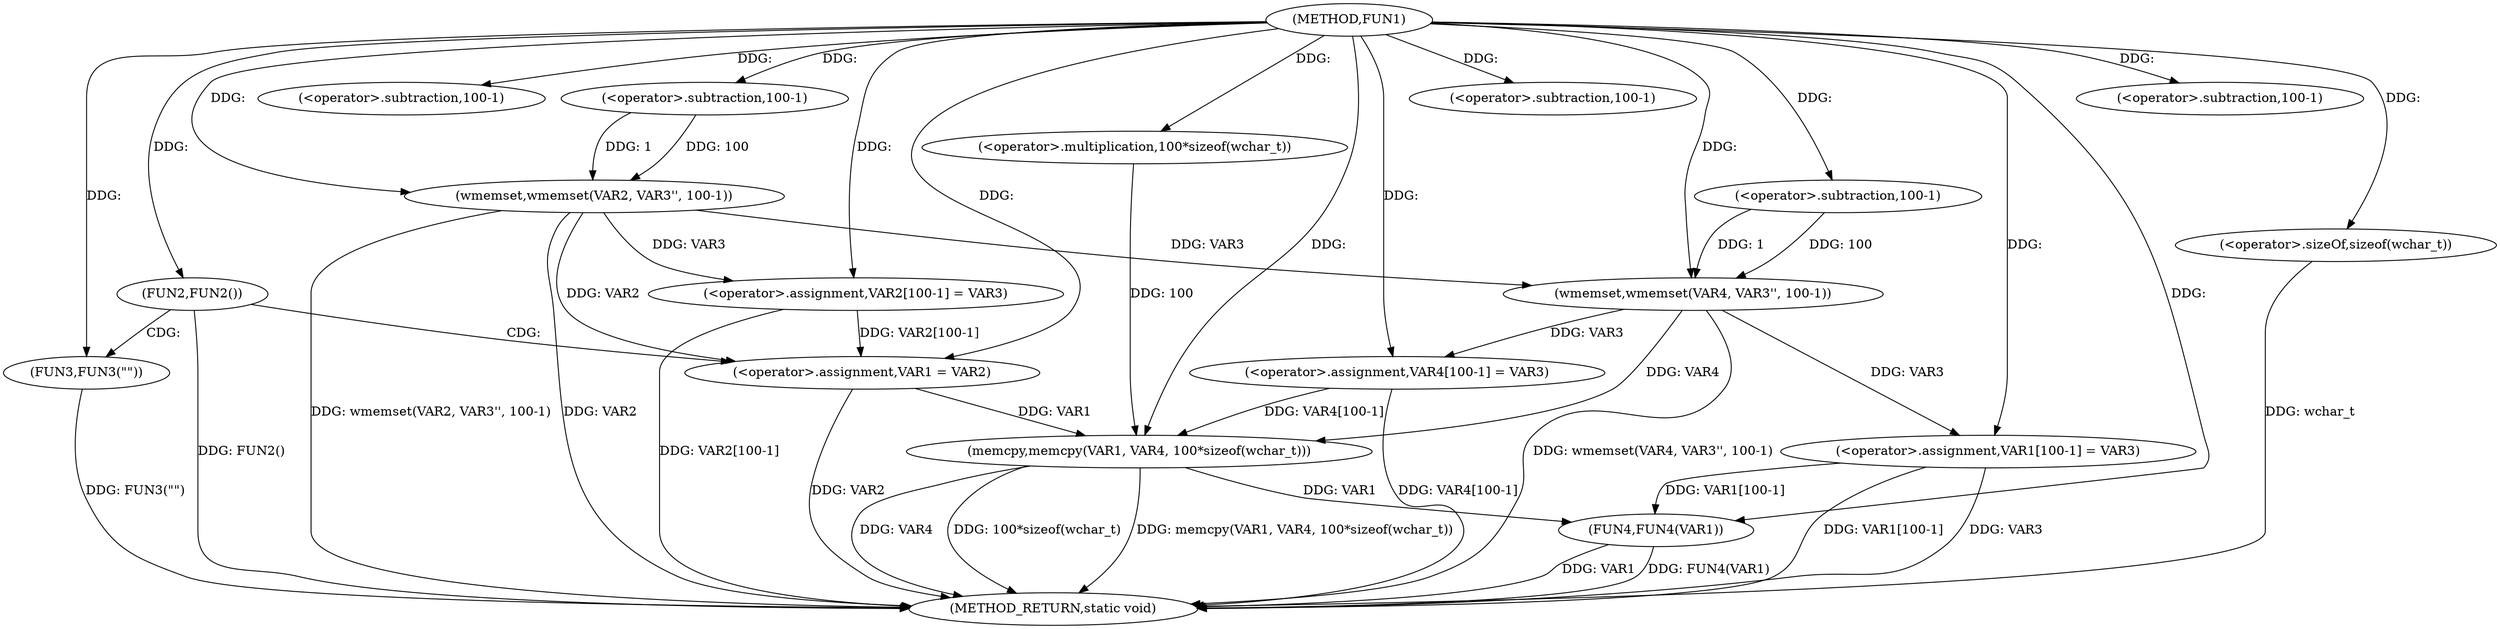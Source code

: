 digraph FUN1 {  
"1000100" [label = "(METHOD,FUN1)" ]
"1000158" [label = "(METHOD_RETURN,static void)" ]
"1000104" [label = "(wmemset,wmemset(VAR2, VAR3'', 100-1))" ]
"1000107" [label = "(<operator>.subtraction,100-1)" ]
"1000110" [label = "(<operator>.assignment,VAR2[100-1] = VAR3)" ]
"1000113" [label = "(<operator>.subtraction,100-1)" ]
"1000118" [label = "(FUN2,FUN2())" ]
"1000120" [label = "(FUN3,FUN3(\"\"))" ]
"1000124" [label = "(<operator>.assignment,VAR1 = VAR2)" ]
"1000129" [label = "(wmemset,wmemset(VAR4, VAR3'', 100-1))" ]
"1000132" [label = "(<operator>.subtraction,100-1)" ]
"1000135" [label = "(<operator>.assignment,VAR4[100-1] = VAR3)" ]
"1000138" [label = "(<operator>.subtraction,100-1)" ]
"1000142" [label = "(memcpy,memcpy(VAR1, VAR4, 100*sizeof(wchar_t)))" ]
"1000145" [label = "(<operator>.multiplication,100*sizeof(wchar_t))" ]
"1000147" [label = "(<operator>.sizeOf,sizeof(wchar_t))" ]
"1000149" [label = "(<operator>.assignment,VAR1[100-1] = VAR3)" ]
"1000152" [label = "(<operator>.subtraction,100-1)" ]
"1000156" [label = "(FUN4,FUN4(VAR1))" ]
  "1000124" -> "1000158"  [ label = "DDG: VAR2"] 
  "1000142" -> "1000158"  [ label = "DDG: memcpy(VAR1, VAR4, 100*sizeof(wchar_t))"] 
  "1000156" -> "1000158"  [ label = "DDG: VAR1"] 
  "1000104" -> "1000158"  [ label = "DDG: wmemset(VAR2, VAR3'', 100-1)"] 
  "1000104" -> "1000158"  [ label = "DDG: VAR2"] 
  "1000118" -> "1000158"  [ label = "DDG: FUN2()"] 
  "1000149" -> "1000158"  [ label = "DDG: VAR1[100-1]"] 
  "1000156" -> "1000158"  [ label = "DDG: FUN4(VAR1)"] 
  "1000129" -> "1000158"  [ label = "DDG: wmemset(VAR4, VAR3'', 100-1)"] 
  "1000149" -> "1000158"  [ label = "DDG: VAR3"] 
  "1000142" -> "1000158"  [ label = "DDG: VAR4"] 
  "1000147" -> "1000158"  [ label = "DDG: wchar_t"] 
  "1000120" -> "1000158"  [ label = "DDG: FUN3(\"\")"] 
  "1000135" -> "1000158"  [ label = "DDG: VAR4[100-1]"] 
  "1000142" -> "1000158"  [ label = "DDG: 100*sizeof(wchar_t)"] 
  "1000110" -> "1000158"  [ label = "DDG: VAR2[100-1]"] 
  "1000100" -> "1000104"  [ label = "DDG: "] 
  "1000107" -> "1000104"  [ label = "DDG: 100"] 
  "1000107" -> "1000104"  [ label = "DDG: 1"] 
  "1000100" -> "1000107"  [ label = "DDG: "] 
  "1000104" -> "1000110"  [ label = "DDG: VAR3"] 
  "1000100" -> "1000110"  [ label = "DDG: "] 
  "1000100" -> "1000113"  [ label = "DDG: "] 
  "1000100" -> "1000118"  [ label = "DDG: "] 
  "1000100" -> "1000120"  [ label = "DDG: "] 
  "1000104" -> "1000124"  [ label = "DDG: VAR2"] 
  "1000110" -> "1000124"  [ label = "DDG: VAR2[100-1]"] 
  "1000100" -> "1000124"  [ label = "DDG: "] 
  "1000100" -> "1000129"  [ label = "DDG: "] 
  "1000104" -> "1000129"  [ label = "DDG: VAR3"] 
  "1000132" -> "1000129"  [ label = "DDG: 100"] 
  "1000132" -> "1000129"  [ label = "DDG: 1"] 
  "1000100" -> "1000132"  [ label = "DDG: "] 
  "1000129" -> "1000135"  [ label = "DDG: VAR3"] 
  "1000100" -> "1000135"  [ label = "DDG: "] 
  "1000100" -> "1000138"  [ label = "DDG: "] 
  "1000124" -> "1000142"  [ label = "DDG: VAR1"] 
  "1000100" -> "1000142"  [ label = "DDG: "] 
  "1000129" -> "1000142"  [ label = "DDG: VAR4"] 
  "1000135" -> "1000142"  [ label = "DDG: VAR4[100-1]"] 
  "1000145" -> "1000142"  [ label = "DDG: 100"] 
  "1000100" -> "1000145"  [ label = "DDG: "] 
  "1000100" -> "1000147"  [ label = "DDG: "] 
  "1000100" -> "1000149"  [ label = "DDG: "] 
  "1000129" -> "1000149"  [ label = "DDG: VAR3"] 
  "1000100" -> "1000152"  [ label = "DDG: "] 
  "1000142" -> "1000156"  [ label = "DDG: VAR1"] 
  "1000149" -> "1000156"  [ label = "DDG: VAR1[100-1]"] 
  "1000100" -> "1000156"  [ label = "DDG: "] 
  "1000118" -> "1000120"  [ label = "CDG: "] 
  "1000118" -> "1000124"  [ label = "CDG: "] 
}
